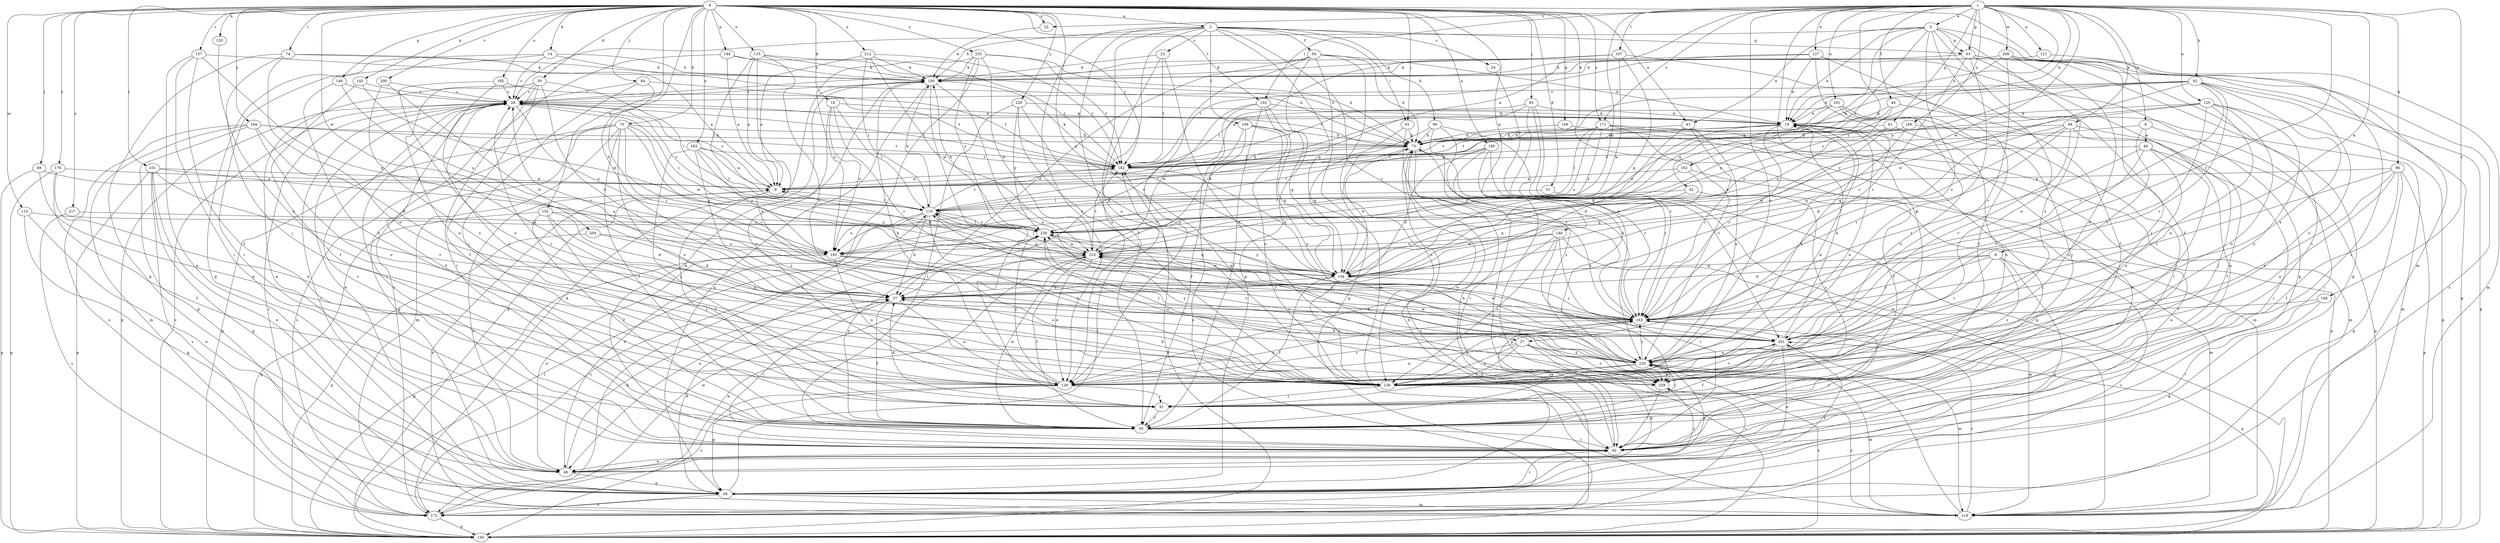 strict digraph  {
0;
1;
2;
5;
6;
8;
9;
14;
18;
19;
22;
23;
24;
27;
28;
30;
31;
37;
41;
42;
44;
46;
49;
54;
55;
61;
63;
64;
70;
73;
74;
81;
82;
83;
84;
89;
91;
92;
94;
96;
98;
100;
101;
102;
107;
109;
110;
115;
119;
120;
121;
125;
127;
128;
135;
136;
140;
143;
144;
145;
146;
149;
152;
154;
157;
160;
162;
163;
164;
171;
172;
176;
182;
183;
185;
186;
190;
191;
192;
200;
201;
204;
208;
210;
212;
217;
220;
225;
226;
230;
239;
0 -> 2  [label=a];
0 -> 14  [label=b];
0 -> 18  [label=b];
0 -> 22  [label=c];
0 -> 30  [label=d];
0 -> 31  [label=d];
0 -> 37  [label=d];
0 -> 41  [label=e];
0 -> 70  [label=h];
0 -> 74  [label=i];
0 -> 81  [label=i];
0 -> 83  [label=j];
0 -> 84  [label=j];
0 -> 89  [label=j];
0 -> 101  [label=l];
0 -> 102  [label=l];
0 -> 115  [label=m];
0 -> 119  [label=m];
0 -> 120  [label=n];
0 -> 135  [label=o];
0 -> 140  [label=p];
0 -> 143  [label=p];
0 -> 144  [label=p];
0 -> 146  [label=q];
0 -> 149  [label=q];
0 -> 152  [label=q];
0 -> 154  [label=q];
0 -> 157  [label=r];
0 -> 164  [label=s];
0 -> 171  [label=s];
0 -> 176  [label=t];
0 -> 182  [label=t];
0 -> 183  [label=u];
0 -> 185  [label=u];
0 -> 186  [label=u];
0 -> 200  [label=v];
0 -> 204  [label=w];
0 -> 212  [label=x];
0 -> 217  [label=x];
0 -> 220  [label=x];
0 -> 225  [label=y];
0 -> 226  [label=y];
1 -> 5  [label=a];
1 -> 6  [label=a];
1 -> 8  [label=a];
1 -> 9  [label=a];
1 -> 19  [label=b];
1 -> 22  [label=c];
1 -> 49  [label=f];
1 -> 61  [label=g];
1 -> 63  [label=g];
1 -> 73  [label=h];
1 -> 91  [label=j];
1 -> 92  [label=k];
1 -> 94  [label=k];
1 -> 96  [label=k];
1 -> 102  [label=l];
1 -> 107  [label=l];
1 -> 121  [label=n];
1 -> 125  [label=n];
1 -> 127  [label=n];
1 -> 136  [label=o];
1 -> 160  [label=r];
1 -> 162  [label=r];
1 -> 163  [label=r];
1 -> 171  [label=s];
1 -> 190  [label=u];
1 -> 191  [label=u];
1 -> 192  [label=u];
1 -> 208  [label=w];
1 -> 210  [label=w];
2 -> 23  [label=c];
2 -> 24  [label=c];
2 -> 27  [label=c];
2 -> 54  [label=f];
2 -> 55  [label=f];
2 -> 63  [label=g];
2 -> 81  [label=i];
2 -> 98  [label=k];
2 -> 100  [label=k];
2 -> 109  [label=l];
2 -> 128  [label=n];
2 -> 136  [label=o];
2 -> 154  [label=q];
2 -> 163  [label=r];
5 -> 19  [label=b];
5 -> 27  [label=c];
5 -> 28  [label=c];
5 -> 41  [label=e];
5 -> 42  [label=e];
5 -> 55  [label=f];
5 -> 63  [label=g];
5 -> 82  [label=i];
5 -> 136  [label=o];
5 -> 154  [label=q];
5 -> 239  [label=z];
6 -> 37  [label=d];
6 -> 64  [label=g];
6 -> 154  [label=q];
6 -> 163  [label=r];
6 -> 172  [label=s];
6 -> 201  [label=v];
6 -> 239  [label=z];
8 -> 9  [label=a];
8 -> 44  [label=e];
8 -> 82  [label=i];
8 -> 128  [label=n];
9 -> 28  [label=c];
9 -> 46  [label=e];
9 -> 55  [label=f];
9 -> 110  [label=l];
14 -> 28  [label=c];
14 -> 64  [label=g];
14 -> 73  [label=h];
14 -> 82  [label=i];
14 -> 100  [label=k];
18 -> 19  [label=b];
18 -> 110  [label=l];
18 -> 128  [label=n];
18 -> 163  [label=r];
18 -> 192  [label=u];
19 -> 73  [label=h];
19 -> 82  [label=i];
19 -> 136  [label=o];
19 -> 154  [label=q];
19 -> 163  [label=r];
19 -> 182  [label=t];
22 -> 100  [label=k];
23 -> 100  [label=k];
23 -> 128  [label=n];
23 -> 182  [label=t];
23 -> 239  [label=z];
24 -> 220  [label=x];
27 -> 64  [label=g];
27 -> 91  [label=j];
27 -> 128  [label=n];
27 -> 136  [label=o];
27 -> 172  [label=s];
27 -> 220  [label=x];
27 -> 239  [label=z];
28 -> 19  [label=b];
28 -> 46  [label=e];
28 -> 55  [label=f];
28 -> 82  [label=i];
28 -> 145  [label=p];
28 -> 172  [label=s];
28 -> 182  [label=t];
28 -> 192  [label=u];
30 -> 28  [label=c];
30 -> 37  [label=d];
30 -> 46  [label=e];
30 -> 55  [label=f];
30 -> 82  [label=i];
30 -> 110  [label=l];
30 -> 128  [label=n];
31 -> 110  [label=l];
31 -> 119  [label=m];
37 -> 28  [label=c];
37 -> 55  [label=f];
37 -> 82  [label=i];
37 -> 128  [label=n];
37 -> 163  [label=r];
41 -> 37  [label=d];
41 -> 73  [label=h];
41 -> 163  [label=r];
41 -> 220  [label=x];
42 -> 110  [label=l];
42 -> 154  [label=q];
42 -> 239  [label=z];
44 -> 82  [label=i];
44 -> 136  [label=o];
44 -> 163  [label=r];
44 -> 182  [label=t];
44 -> 201  [label=v];
44 -> 239  [label=z];
46 -> 37  [label=d];
46 -> 64  [label=g];
46 -> 239  [label=z];
49 -> 19  [label=b];
49 -> 119  [label=m];
49 -> 192  [label=u];
49 -> 230  [label=y];
54 -> 19  [label=b];
54 -> 37  [label=d];
54 -> 64  [label=g];
54 -> 73  [label=h];
54 -> 100  [label=k];
54 -> 119  [label=m];
54 -> 128  [label=n];
54 -> 145  [label=p];
55 -> 82  [label=i];
55 -> 163  [label=r];
55 -> 210  [label=w];
55 -> 230  [label=y];
61 -> 73  [label=h];
61 -> 136  [label=o];
61 -> 154  [label=q];
61 -> 230  [label=y];
63 -> 46  [label=e];
63 -> 64  [label=g];
63 -> 100  [label=k];
63 -> 145  [label=p];
63 -> 163  [label=r];
63 -> 220  [label=x];
64 -> 28  [label=c];
64 -> 37  [label=d];
64 -> 73  [label=h];
64 -> 82  [label=i];
64 -> 119  [label=m];
64 -> 172  [label=s];
64 -> 182  [label=t];
64 -> 201  [label=v];
70 -> 55  [label=f];
70 -> 64  [label=g];
70 -> 73  [label=h];
70 -> 119  [label=m];
70 -> 136  [label=o];
70 -> 145  [label=p];
70 -> 154  [label=q];
70 -> 163  [label=r];
70 -> 172  [label=s];
70 -> 210  [label=w];
73 -> 28  [label=c];
73 -> 82  [label=i];
73 -> 110  [label=l];
73 -> 163  [label=r];
73 -> 172  [label=s];
73 -> 182  [label=t];
74 -> 9  [label=a];
74 -> 64  [label=g];
74 -> 91  [label=j];
74 -> 100  [label=k];
74 -> 136  [label=o];
81 -> 73  [label=h];
81 -> 154  [label=q];
81 -> 163  [label=r];
82 -> 19  [label=b];
82 -> 28  [label=c];
82 -> 46  [label=e];
82 -> 73  [label=h];
82 -> 100  [label=k];
82 -> 163  [label=r];
83 -> 19  [label=b];
83 -> 119  [label=m];
83 -> 145  [label=p];
83 -> 163  [label=r];
83 -> 182  [label=t];
83 -> 210  [label=w];
84 -> 28  [label=c];
84 -> 91  [label=j];
84 -> 163  [label=r];
84 -> 182  [label=t];
89 -> 9  [label=a];
89 -> 128  [label=n];
89 -> 145  [label=p];
91 -> 37  [label=d];
91 -> 55  [label=f];
92 -> 9  [label=a];
92 -> 19  [label=b];
92 -> 28  [label=c];
92 -> 73  [label=h];
92 -> 136  [label=o];
92 -> 145  [label=p];
92 -> 163  [label=r];
92 -> 201  [label=v];
92 -> 210  [label=w];
92 -> 220  [label=x];
94 -> 37  [label=d];
94 -> 73  [label=h];
94 -> 91  [label=j];
94 -> 145  [label=p];
94 -> 154  [label=q];
94 -> 163  [label=r];
94 -> 201  [label=v];
96 -> 9  [label=a];
96 -> 55  [label=f];
96 -> 64  [label=g];
96 -> 128  [label=n];
96 -> 145  [label=p];
96 -> 163  [label=r];
96 -> 220  [label=x];
98 -> 73  [label=h];
98 -> 82  [label=i];
98 -> 136  [label=o];
98 -> 201  [label=v];
98 -> 239  [label=z];
100 -> 28  [label=c];
100 -> 64  [label=g];
100 -> 91  [label=j];
100 -> 145  [label=p];
100 -> 220  [label=x];
101 -> 9  [label=a];
101 -> 46  [label=e];
101 -> 64  [label=g];
101 -> 145  [label=p];
101 -> 172  [label=s];
101 -> 192  [label=u];
101 -> 201  [label=v];
102 -> 19  [label=b];
102 -> 37  [label=d];
102 -> 55  [label=f];
102 -> 136  [label=o];
102 -> 154  [label=q];
102 -> 210  [label=w];
107 -> 9  [label=a];
107 -> 28  [label=c];
107 -> 55  [label=f];
107 -> 100  [label=k];
107 -> 154  [label=q];
107 -> 210  [label=w];
109 -> 55  [label=f];
109 -> 73  [label=h];
109 -> 154  [label=q];
109 -> 172  [label=s];
109 -> 220  [label=x];
110 -> 28  [label=c];
110 -> 37  [label=d];
110 -> 46  [label=e];
110 -> 100  [label=k];
110 -> 136  [label=o];
110 -> 154  [label=q];
110 -> 182  [label=t];
110 -> 192  [label=u];
110 -> 230  [label=y];
115 -> 46  [label=e];
115 -> 64  [label=g];
115 -> 230  [label=y];
119 -> 9  [label=a];
119 -> 201  [label=v];
119 -> 220  [label=x];
119 -> 239  [label=z];
120 -> 136  [label=o];
121 -> 100  [label=k];
121 -> 119  [label=m];
125 -> 19  [label=b];
125 -> 128  [label=n];
125 -> 136  [label=o];
125 -> 145  [label=p];
125 -> 182  [label=t];
125 -> 201  [label=v];
125 -> 220  [label=x];
125 -> 230  [label=y];
127 -> 19  [label=b];
127 -> 55  [label=f];
127 -> 64  [label=g];
127 -> 100  [label=k];
127 -> 163  [label=r];
127 -> 182  [label=t];
128 -> 19  [label=b];
128 -> 28  [label=c];
128 -> 64  [label=g];
128 -> 91  [label=j];
128 -> 100  [label=k];
128 -> 163  [label=r];
128 -> 172  [label=s];
128 -> 230  [label=y];
135 -> 9  [label=a];
135 -> 100  [label=k];
135 -> 110  [label=l];
135 -> 182  [label=t];
135 -> 201  [label=v];
135 -> 220  [label=x];
136 -> 28  [label=c];
136 -> 37  [label=d];
136 -> 82  [label=i];
136 -> 91  [label=j];
136 -> 163  [label=r];
136 -> 201  [label=v];
140 -> 28  [label=c];
140 -> 128  [label=n];
140 -> 192  [label=u];
143 -> 28  [label=c];
143 -> 55  [label=f];
143 -> 210  [label=w];
144 -> 9  [label=a];
144 -> 73  [label=h];
144 -> 100  [label=k];
144 -> 172  [label=s];
145 -> 28  [label=c];
145 -> 110  [label=l];
145 -> 182  [label=t];
145 -> 220  [label=x];
146 -> 82  [label=i];
146 -> 119  [label=m];
146 -> 128  [label=n];
146 -> 136  [label=o];
146 -> 192  [label=u];
146 -> 210  [label=w];
146 -> 239  [label=z];
149 -> 73  [label=h];
149 -> 119  [label=m];
152 -> 37  [label=d];
152 -> 55  [label=f];
152 -> 91  [label=j];
152 -> 145  [label=p];
152 -> 220  [label=x];
152 -> 230  [label=y];
154 -> 37  [label=d];
154 -> 55  [label=f];
154 -> 73  [label=h];
154 -> 136  [label=o];
154 -> 163  [label=r];
154 -> 210  [label=w];
154 -> 230  [label=y];
154 -> 239  [label=z];
157 -> 46  [label=e];
157 -> 55  [label=f];
157 -> 82  [label=i];
157 -> 100  [label=k];
157 -> 154  [label=q];
160 -> 64  [label=g];
160 -> 82  [label=i];
160 -> 163  [label=r];
162 -> 9  [label=a];
162 -> 46  [label=e];
162 -> 154  [label=q];
162 -> 230  [label=y];
163 -> 73  [label=h];
163 -> 128  [label=n];
163 -> 145  [label=p];
163 -> 201  [label=v];
163 -> 210  [label=w];
164 -> 37  [label=d];
164 -> 64  [label=g];
164 -> 73  [label=h];
164 -> 119  [label=m];
164 -> 136  [label=o];
164 -> 172  [label=s];
164 -> 182  [label=t];
171 -> 55  [label=f];
171 -> 73  [label=h];
171 -> 110  [label=l];
171 -> 119  [label=m];
171 -> 145  [label=p];
171 -> 192  [label=u];
171 -> 230  [label=y];
172 -> 100  [label=k];
172 -> 145  [label=p];
172 -> 210  [label=w];
176 -> 9  [label=a];
176 -> 55  [label=f];
176 -> 128  [label=n];
176 -> 145  [label=p];
182 -> 9  [label=a];
182 -> 73  [label=h];
182 -> 100  [label=k];
182 -> 154  [label=q];
183 -> 9  [label=a];
183 -> 91  [label=j];
183 -> 110  [label=l];
183 -> 182  [label=t];
183 -> 192  [label=u];
183 -> 239  [label=z];
185 -> 28  [label=c];
185 -> 136  [label=o];
185 -> 182  [label=t];
185 -> 220  [label=x];
186 -> 37  [label=d];
186 -> 110  [label=l];
186 -> 145  [label=p];
186 -> 163  [label=r];
186 -> 182  [label=t];
186 -> 239  [label=z];
190 -> 55  [label=f];
190 -> 73  [label=h];
190 -> 154  [label=q];
190 -> 182  [label=t];
191 -> 19  [label=b];
191 -> 82  [label=i];
191 -> 91  [label=j];
191 -> 136  [label=o];
191 -> 182  [label=t];
191 -> 192  [label=u];
192 -> 46  [label=e];
192 -> 128  [label=n];
192 -> 136  [label=o];
192 -> 145  [label=p];
192 -> 163  [label=r];
192 -> 201  [label=v];
200 -> 28  [label=c];
200 -> 37  [label=d];
200 -> 239  [label=z];
201 -> 19  [label=b];
201 -> 46  [label=e];
201 -> 55  [label=f];
201 -> 119  [label=m];
201 -> 210  [label=w];
201 -> 220  [label=x];
201 -> 230  [label=y];
204 -> 37  [label=d];
204 -> 145  [label=p];
204 -> 192  [label=u];
208 -> 82  [label=i];
208 -> 91  [label=j];
208 -> 100  [label=k];
208 -> 136  [label=o];
208 -> 172  [label=s];
208 -> 201  [label=v];
208 -> 230  [label=y];
210 -> 9  [label=a];
210 -> 46  [label=e];
210 -> 55  [label=f];
210 -> 110  [label=l];
210 -> 128  [label=n];
210 -> 145  [label=p];
210 -> 154  [label=q];
210 -> 182  [label=t];
212 -> 9  [label=a];
212 -> 100  [label=k];
212 -> 110  [label=l];
212 -> 182  [label=t];
212 -> 210  [label=w];
217 -> 172  [label=s];
217 -> 230  [label=y];
220 -> 19  [label=b];
220 -> 37  [label=d];
220 -> 46  [label=e];
220 -> 91  [label=j];
220 -> 119  [label=m];
220 -> 128  [label=n];
220 -> 136  [label=o];
220 -> 163  [label=r];
220 -> 210  [label=w];
220 -> 230  [label=y];
220 -> 239  [label=z];
225 -> 73  [label=h];
225 -> 100  [label=k];
225 -> 172  [label=s];
225 -> 182  [label=t];
225 -> 192  [label=u];
225 -> 210  [label=w];
225 -> 230  [label=y];
226 -> 19  [label=b];
226 -> 82  [label=i];
226 -> 136  [label=o];
226 -> 201  [label=v];
226 -> 230  [label=y];
230 -> 28  [label=c];
230 -> 100  [label=k];
230 -> 110  [label=l];
230 -> 136  [label=o];
230 -> 154  [label=q];
230 -> 172  [label=s];
230 -> 210  [label=w];
239 -> 82  [label=i];
239 -> 110  [label=l];
}

